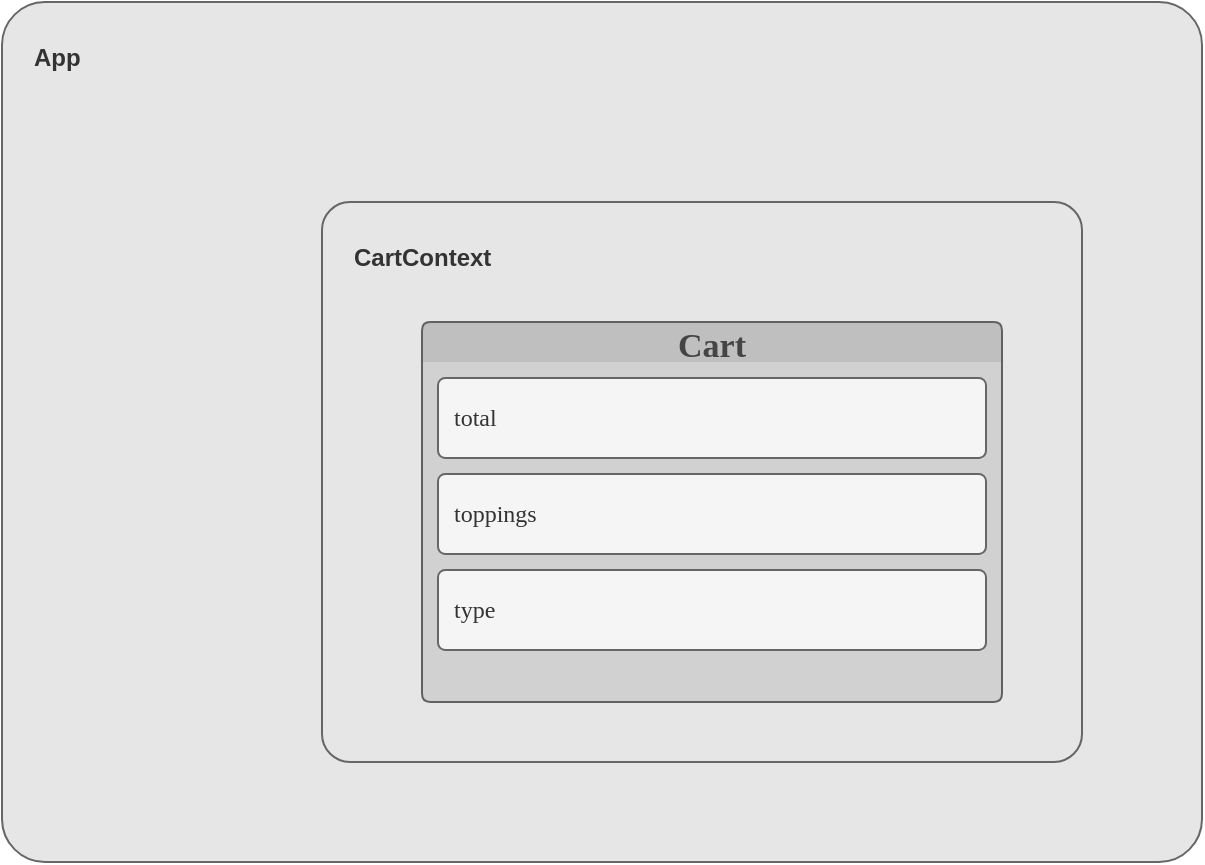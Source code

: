 <mxfile version="16.5.6" type="github">
  <diagram id="m-SFcVyp_kCY1AsVOFNg" name="main">
    <mxGraphModel dx="1414" dy="801" grid="1" gridSize="10" guides="1" tooltips="1" connect="1" arrows="1" fold="1" page="1" pageScale="1" pageWidth="850" pageHeight="1100" math="0" shadow="0">
      <root>
        <mxCell id="oZwOjoktmBNg_EINRyxr-0" />
        <mxCell id="oZwOjoktmBNg_EINRyxr-1" parent="oZwOjoktmBNg_EINRyxr-0" />
        <mxCell id="zCELgWN8LcxND_JPKsgQ-0" value="App" style="rounded=1;whiteSpace=wrap;html=1;fontStyle=1;arcSize=5;align=left;verticalAlign=top;spacingLeft=8;spacingTop=8;fontSize=12;fontColor=#333333;strokeColor=#666666;fillColor=#E6E6E6;spacingBottom=16;spacing=8;container=1;dropTarget=1;recursiveResize=0;collapsible=0;" parent="oZwOjoktmBNg_EINRyxr-1" vertex="1">
          <mxGeometry x="770" y="540" width="600" height="430" as="geometry" />
        </mxCell>
        <mxCell id="zCELgWN8LcxND_JPKsgQ-6" value="&lt;div&gt;CartContext&lt;/div&gt;&lt;div&gt;&lt;br&gt;&lt;/div&gt;" style="rounded=1;whiteSpace=wrap;html=1;fontStyle=1;arcSize=5;align=left;verticalAlign=top;spacingLeft=8;spacingTop=8;fontSize=12;fontColor=#333333;strokeColor=#666666;fillColor=#E6E6E6;spacingBottom=16;spacing=8;container=1;dropTarget=1;recursiveResize=0;collapsible=0;" parent="zCELgWN8LcxND_JPKsgQ-0" vertex="1">
          <mxGeometry x="160" y="100" width="380" height="280" as="geometry" />
        </mxCell>
        <mxCell id="zCELgWN8LcxND_JPKsgQ-1" value="Cart" style="swimlane;html=0;startSize=20;childLayout=stackLayout;horizontalStack=0;stackBorder=8;stackSpacing=8;resizeLast=0;resizeParent=1;swimlaneLine=0;swimlaneFillColor=#D1D1D1;dropTarget=1;collapsible=0;container=1;verticalAlign=middle;fontSize=17;fontStyle=1;labelPosition=center;verticalLabelPosition=middle;align=center;rounded=1;arcSize=7;autosize=1;perimeterSpacing=1;horizontal=1;allowArrows=0;fontFamily=Merriweather sans;fontSource=https%3A%2F%2Ffonts.googleapis.com%2Fcss%3Ffamily%3DMerriweather%2Bsans;fontColor=#454545;labelBorderColor=none;strokeColor=#616161;fillColor=#BFBFBF;resizeHeight=1;" parent="zCELgWN8LcxND_JPKsgQ-6" vertex="1">
          <mxGeometry x="50" y="60" width="290" height="190" as="geometry" />
        </mxCell>
        <mxCell id="zCELgWN8LcxND_JPKsgQ-2" value="total" style="rounded=1;whiteSpace=wrap;html=1;fontSize=12;startSize=0;align=left;labelPosition=center;verticalLabelPosition=middle;verticalAlign=top;shadow=0;fontFamily=Merriweather sans;fontStyle=0;strokeColor=#666666;fillColor=#f5f5f5;arcSize=9;spacingTop=0;spacingLeft=0;fontSource=https%3A%2F%2Ffonts.googleapis.com%2Fcss%3Ffamily%3DMerriweather%2Bsans;fontColor=#333333;spacing=8;autosize=1;" parent="zCELgWN8LcxND_JPKsgQ-1" vertex="1">
          <mxGeometry x="8" y="28" width="274" height="40" as="geometry" />
        </mxCell>
        <mxCell id="zCELgWN8LcxND_JPKsgQ-3" value="toppings" style="rounded=1;whiteSpace=wrap;html=1;fontSize=12;startSize=0;align=left;labelPosition=center;verticalLabelPosition=middle;verticalAlign=top;shadow=0;fontFamily=Merriweather sans;fontStyle=0;strokeColor=#666666;fillColor=#f5f5f5;arcSize=9;spacingTop=0;spacingLeft=0;fontSource=https%3A%2F%2Ffonts.googleapis.com%2Fcss%3Ffamily%3DMerriweather%2Bsans;fontColor=#333333;spacing=8;autosize=1;" parent="zCELgWN8LcxND_JPKsgQ-1" vertex="1">
          <mxGeometry x="8" y="76" width="274" height="40" as="geometry" />
        </mxCell>
        <mxCell id="zCELgWN8LcxND_JPKsgQ-4" value="type" style="rounded=1;whiteSpace=wrap;html=1;fontSize=12;startSize=0;align=left;labelPosition=center;verticalLabelPosition=middle;verticalAlign=top;shadow=0;fontFamily=Merriweather sans;fontStyle=0;strokeColor=#666666;fillColor=#f5f5f5;arcSize=9;spacingTop=0;spacingLeft=0;fontSource=https%3A%2F%2Ffonts.googleapis.com%2Fcss%3Ffamily%3DMerriweather%2Bsans;fontColor=#333333;spacing=8;autosize=1;" parent="zCELgWN8LcxND_JPKsgQ-1" vertex="1">
          <mxGeometry x="8" y="124" width="274" height="40" as="geometry" />
        </mxCell>
      </root>
    </mxGraphModel>
  </diagram>
</mxfile>
